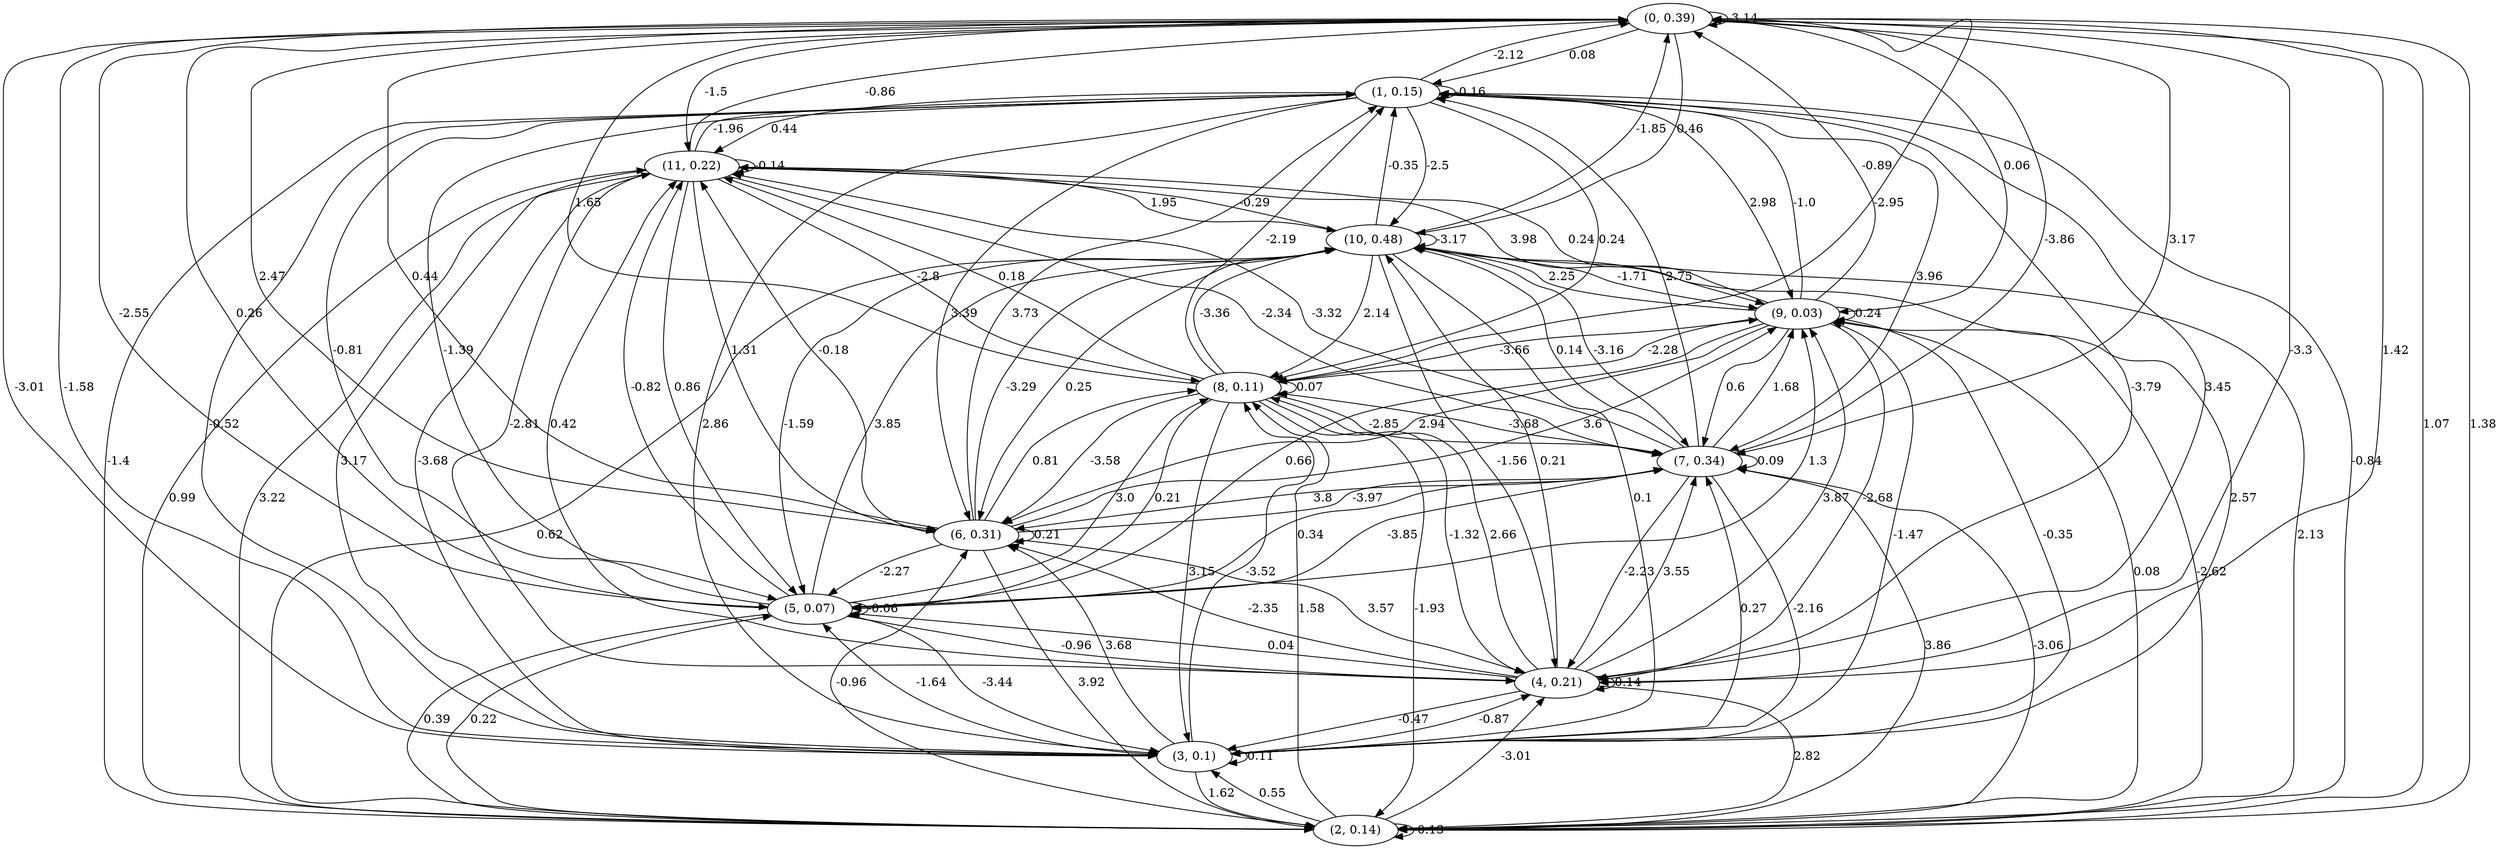digraph {
    0 [ label = "(0, 0.39)" ]
    1 [ label = "(1, 0.15)" ]
    2 [ label = "(2, 0.14)" ]
    3 [ label = "(3, 0.1)" ]
    4 [ label = "(4, 0.21)" ]
    5 [ label = "(5, 0.07)" ]
    6 [ label = "(6, 0.31)" ]
    7 [ label = "(7, 0.34)" ]
    8 [ label = "(8, 0.11)" ]
    9 [ label = "(9, 0.03)" ]
    10 [ label = "(10, 0.48)" ]
    11 [ label = "(11, 0.22)" ]
    0 -> 0 [ label = "-3.14" ]
    1 -> 1 [ label = "-0.16" ]
    2 -> 2 [ label = "-0.13" ]
    3 -> 3 [ label = "0.11" ]
    4 -> 4 [ label = "0.14" ]
    5 -> 5 [ label = "-0.06" ]
    6 -> 6 [ label = "0.21" ]
    7 -> 7 [ label = "0.09" ]
    8 -> 8 [ label = "0.07" ]
    9 -> 9 [ label = "0.24" ]
    10 -> 10 [ label = "-3.17" ]
    11 -> 11 [ label = "-0.14" ]
    1 -> 0 [ label = "-2.12" ]
    2 -> 0 [ label = "1.38" ]
    3 -> 0 [ label = "-1.58" ]
    4 -> 0 [ label = "1.42" ]
    5 -> 0 [ label = "0.26" ]
    6 -> 0 [ label = "0.44" ]
    7 -> 0 [ label = "-3.86" ]
    8 -> 0 [ label = "1.65" ]
    9 -> 0 [ label = "-0.89" ]
    10 -> 0 [ label = "-1.85" ]
    11 -> 0 [ label = "-0.86" ]
    0 -> 1 [ label = "0.08" ]
    2 -> 1 [ label = "-0.84" ]
    3 -> 1 [ label = "-0.52" ]
    4 -> 1 [ label = "-3.79" ]
    5 -> 1 [ label = "-0.81" ]
    6 -> 1 [ label = "3.73" ]
    7 -> 1 [ label = "2.75" ]
    8 -> 1 [ label = "-2.19" ]
    9 -> 1 [ label = "-1.0" ]
    10 -> 1 [ label = "-0.35" ]
    11 -> 1 [ label = "-1.96" ]
    0 -> 2 [ label = "1.07" ]
    1 -> 2 [ label = "-1.4" ]
    3 -> 2 [ label = "1.62" ]
    4 -> 2 [ label = "2.82" ]
    5 -> 2 [ label = "0.39" ]
    6 -> 2 [ label = "3.92" ]
    7 -> 2 [ label = "-3.06" ]
    8 -> 2 [ label = "-1.93" ]
    9 -> 2 [ label = "-2.62" ]
    10 -> 2 [ label = "0.62" ]
    11 -> 2 [ label = "3.22" ]
    0 -> 3 [ label = "-3.01" ]
    1 -> 3 [ label = "2.86" ]
    2 -> 3 [ label = "0.55" ]
    4 -> 3 [ label = "-0.47" ]
    5 -> 3 [ label = "-3.44" ]
    7 -> 3 [ label = "-2.16" ]
    8 -> 3 [ label = "3.15" ]
    9 -> 3 [ label = "-0.35" ]
    10 -> 3 [ label = "0.1" ]
    11 -> 3 [ label = "3.17" ]
    0 -> 4 [ label = "-3.3" ]
    1 -> 4 [ label = "3.45" ]
    2 -> 4 [ label = "-3.01" ]
    3 -> 4 [ label = "-0.87" ]
    5 -> 4 [ label = "-0.96" ]
    6 -> 4 [ label = "3.57" ]
    7 -> 4 [ label = "-2.23" ]
    8 -> 4 [ label = "-1.32" ]
    9 -> 4 [ label = "-2.68" ]
    10 -> 4 [ label = "-1.56" ]
    11 -> 4 [ label = "-2.81" ]
    0 -> 5 [ label = "-2.55" ]
    1 -> 5 [ label = "-1.39" ]
    2 -> 5 [ label = "0.22" ]
    3 -> 5 [ label = "-1.64" ]
    4 -> 5 [ label = "0.04" ]
    6 -> 5 [ label = "-2.27" ]
    7 -> 5 [ label = "0.34" ]
    8 -> 5 [ label = "0.21" ]
    9 -> 5 [ label = "0.66" ]
    10 -> 5 [ label = "-1.59" ]
    11 -> 5 [ label = "0.86" ]
    0 -> 6 [ label = "2.47" ]
    1 -> 6 [ label = "3.39" ]
    2 -> 6 [ label = "-0.96" ]
    3 -> 6 [ label = "3.68" ]
    4 -> 6 [ label = "-2.35" ]
    7 -> 6 [ label = "3.8" ]
    8 -> 6 [ label = "-3.58" ]
    9 -> 6 [ label = "2.94" ]
    10 -> 6 [ label = "0.25" ]
    11 -> 6 [ label = "1.31" ]
    0 -> 7 [ label = "3.17" ]
    1 -> 7 [ label = "3.96" ]
    2 -> 7 [ label = "3.86" ]
    3 -> 7 [ label = "0.27" ]
    4 -> 7 [ label = "3.55" ]
    5 -> 7 [ label = "-3.85" ]
    6 -> 7 [ label = "-3.97" ]
    8 -> 7 [ label = "-2.85" ]
    9 -> 7 [ label = "0.6" ]
    10 -> 7 [ label = "-3.16" ]
    11 -> 7 [ label = "-2.34" ]
    0 -> 8 [ label = "-2.95" ]
    1 -> 8 [ label = "0.24" ]
    2 -> 8 [ label = "1.58" ]
    3 -> 8 [ label = "-3.52" ]
    4 -> 8 [ label = "2.66" ]
    5 -> 8 [ label = "3.0" ]
    6 -> 8 [ label = "0.81" ]
    7 -> 8 [ label = "-3.68" ]
    9 -> 8 [ label = "-2.28" ]
    10 -> 8 [ label = "2.14" ]
    11 -> 8 [ label = "-2.8" ]
    0 -> 9 [ label = "0.06" ]
    1 -> 9 [ label = "2.98" ]
    2 -> 9 [ label = "0.08" ]
    3 -> 9 [ label = "-1.47" ]
    4 -> 9 [ label = "3.87" ]
    5 -> 9 [ label = "1.3" ]
    6 -> 9 [ label = "3.6" ]
    7 -> 9 [ label = "1.68" ]
    8 -> 9 [ label = "-3.66" ]
    10 -> 9 [ label = "-1.71" ]
    11 -> 9 [ label = "3.98" ]
    0 -> 10 [ label = "0.46" ]
    1 -> 10 [ label = "-2.5" ]
    2 -> 10 [ label = "2.13" ]
    3 -> 10 [ label = "2.57" ]
    4 -> 10 [ label = "0.21" ]
    5 -> 10 [ label = "3.85" ]
    6 -> 10 [ label = "-3.29" ]
    7 -> 10 [ label = "0.14" ]
    8 -> 10 [ label = "-3.36" ]
    9 -> 10 [ label = "2.25" ]
    11 -> 10 [ label = "1.95" ]
    0 -> 11 [ label = "-1.5" ]
    1 -> 11 [ label = "0.44" ]
    2 -> 11 [ label = "0.99" ]
    3 -> 11 [ label = "-3.68" ]
    4 -> 11 [ label = "0.42" ]
    5 -> 11 [ label = "-0.82" ]
    6 -> 11 [ label = "-0.18" ]
    7 -> 11 [ label = "-3.32" ]
    8 -> 11 [ label = "0.18" ]
    9 -> 11 [ label = "0.24" ]
    10 -> 11 [ label = "-0.29" ]
}

